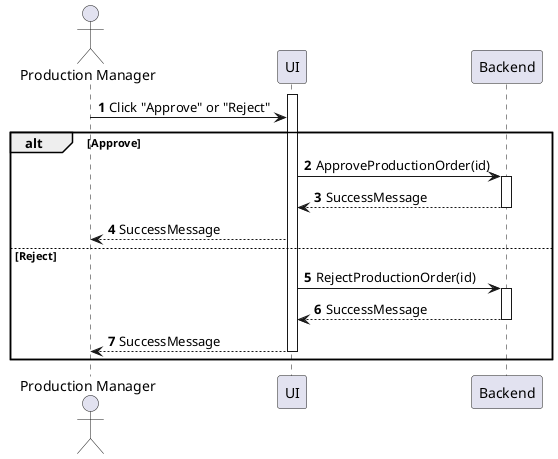 @startuml production-order-approve
autonumber

actor "Production Manager" as a
participant UI as f
participant Backend as b

activate f
a -> f : Click "Approve" or "Reject"

alt Approve
    f -> b : ApproveProductionOrder(id)
    activate b
    b --> f : SuccessMessage
    deactivate b
    f --> a : SuccessMessage
else Reject
    f -> b : RejectProductionOrder(id)
    activate b
    return SuccessMessage
    f --> a : SuccessMessage
    deactivate f
end
@enduml